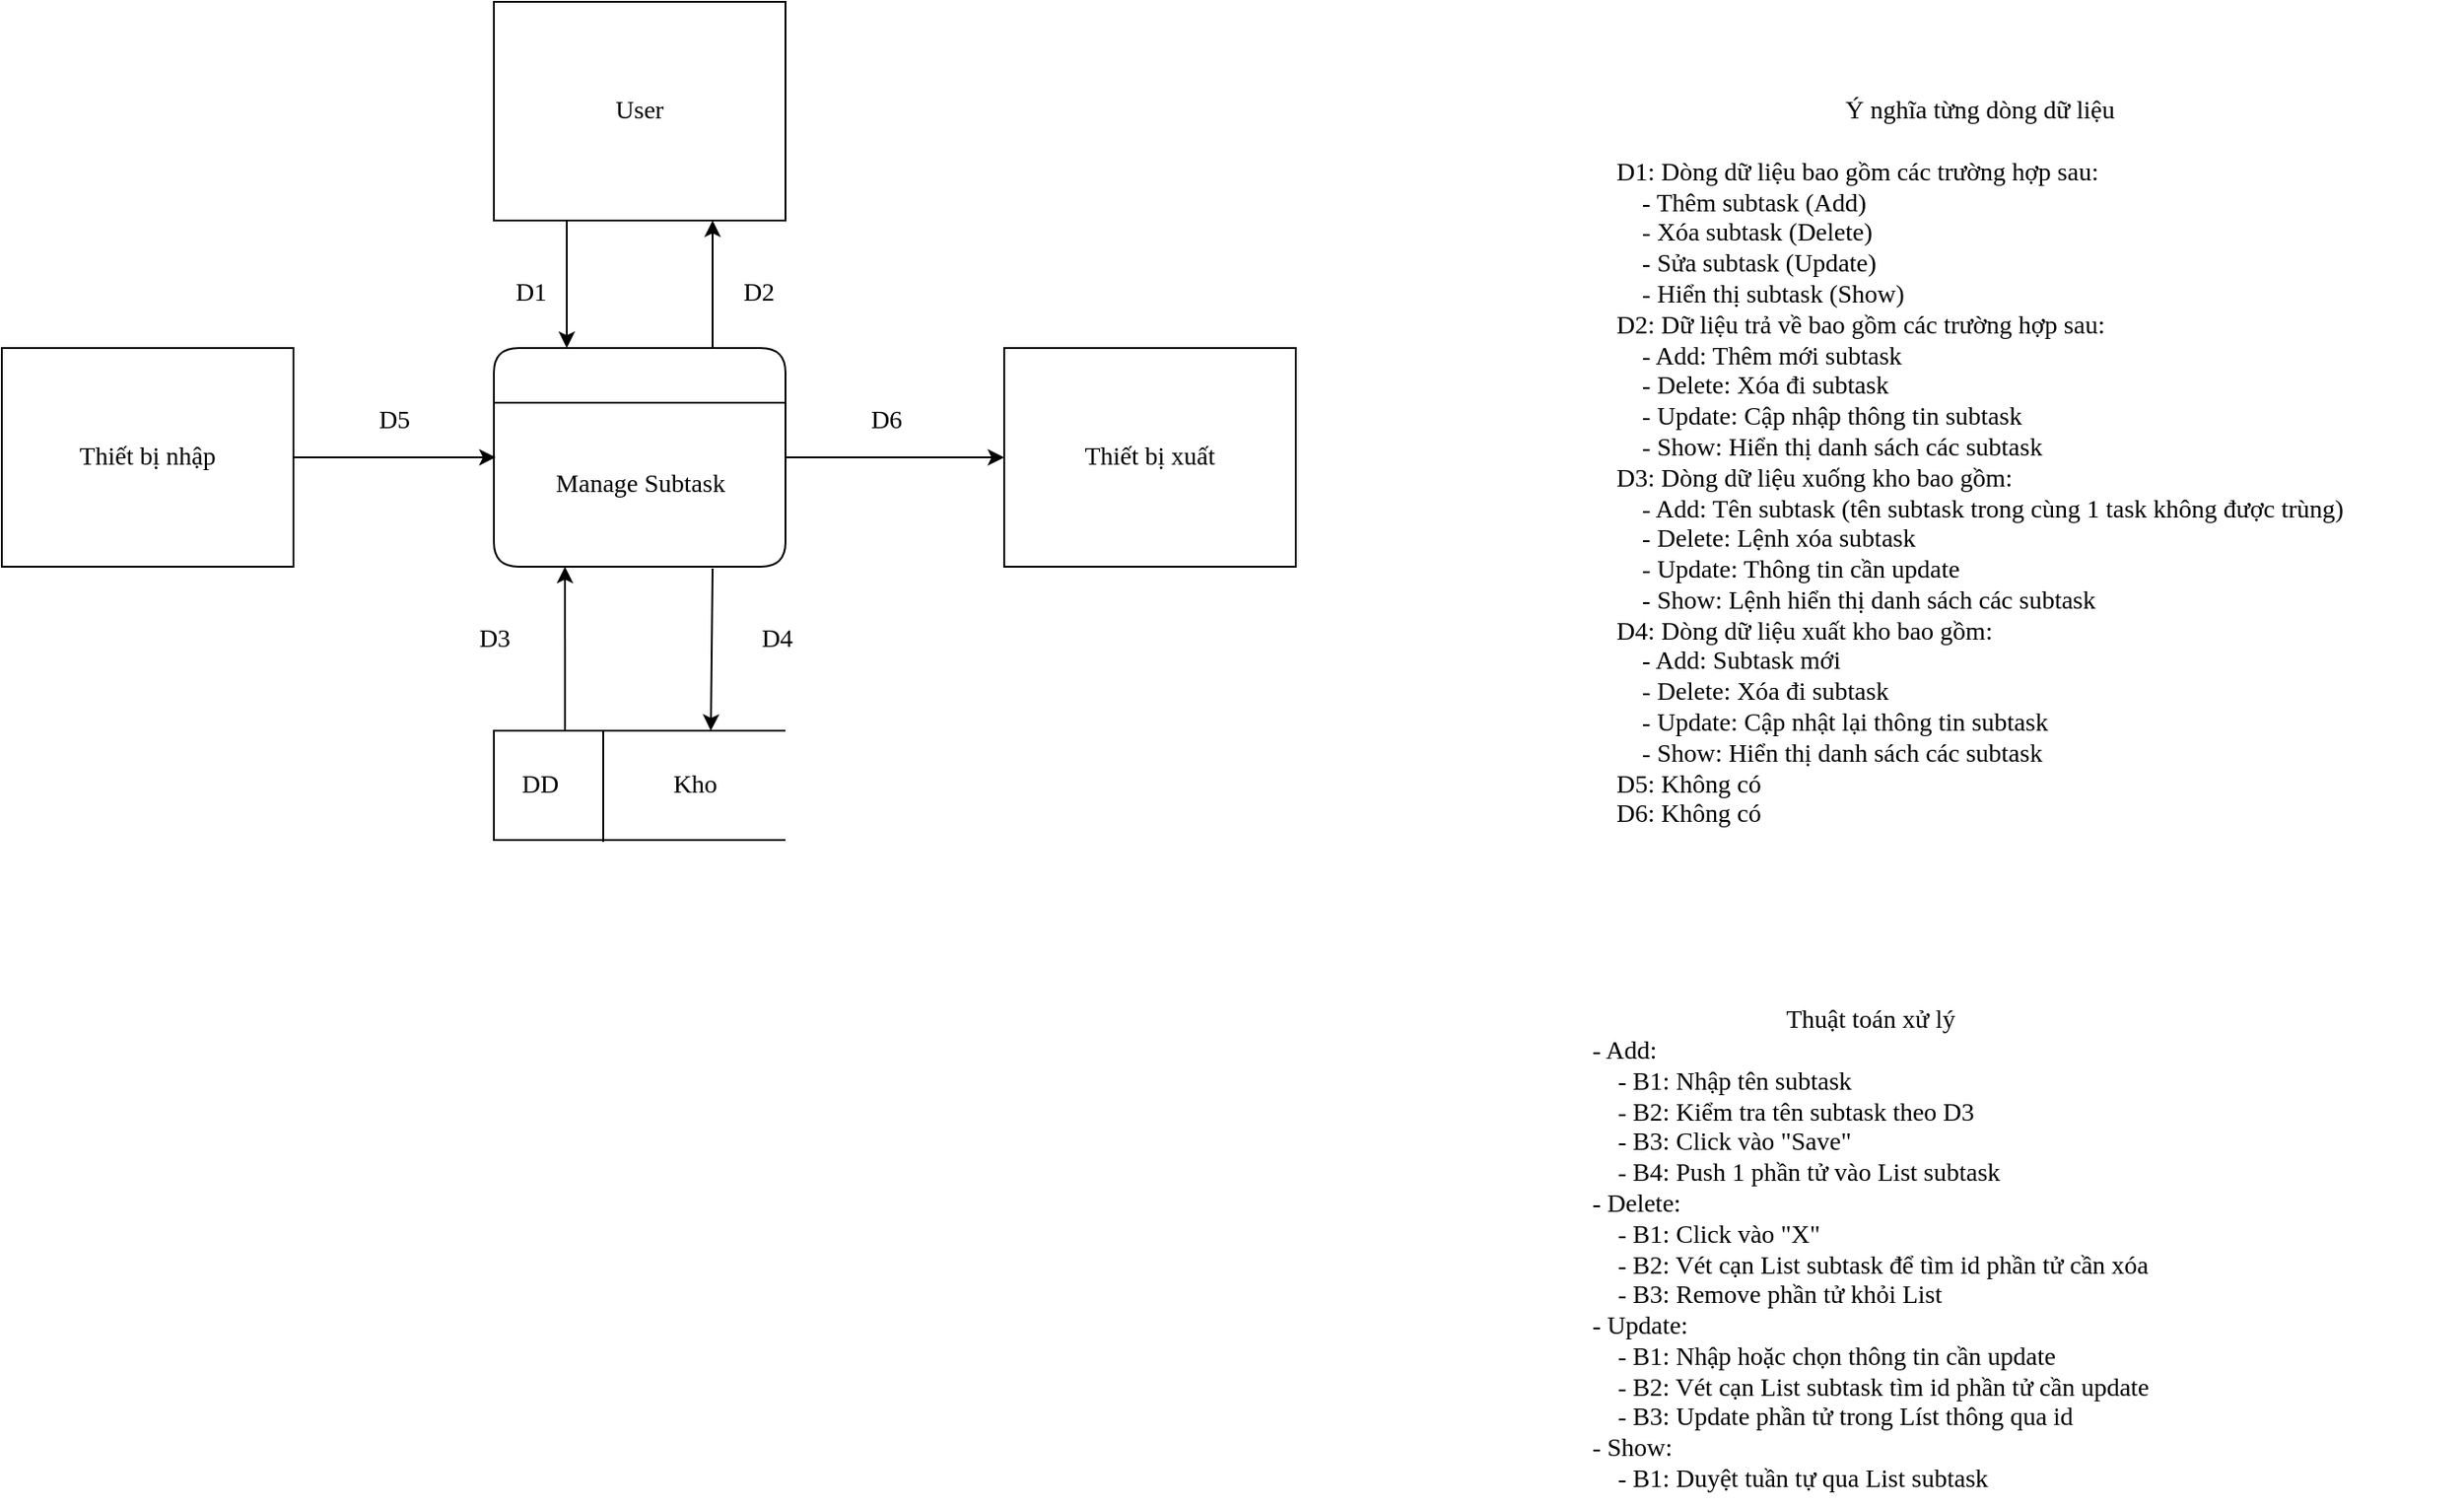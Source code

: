 <mxfile version="13.10.0" type="device"><diagram id="hJg_VlFYVY8wMCM0fwYu" name="Page-1"><mxGraphModel dx="738" dy="508" grid="1" gridSize="10" guides="1" tooltips="1" connect="1" arrows="1" fold="1" page="1" pageScale="1" pageWidth="827" pageHeight="1169" math="0" shadow="0"><root><mxCell id="0"/><mxCell id="1" parent="0"/><mxCell id="F0RuI1Ozf0u4kHyS2Zzj-1" value="" style="swimlane;childLayout=stackLayout;horizontal=1;startSize=30;horizontalStack=0;rounded=1;fontSize=14;fontStyle=0;strokeWidth=1;resizeParent=0;resizeLast=1;shadow=0;align=center;html=1;fontFamily=Verdana;" parent="1" vertex="1"><mxGeometry x="320" y="280" width="160" height="120" as="geometry"/></mxCell><mxCell id="F0RuI1Ozf0u4kHyS2Zzj-2" value="&lt;font style=&quot;font-size: 14px;&quot;&gt;Manage Subtask&lt;/font&gt;" style="text;html=1;align=center;verticalAlign=middle;resizable=0;points=[];autosize=1;fontFamily=Verdana;strokeWidth=1;fontSize=14;" parent="F0RuI1Ozf0u4kHyS2Zzj-1" vertex="1"><mxGeometry y="30" width="160" height="90" as="geometry"/></mxCell><mxCell id="F0RuI1Ozf0u4kHyS2Zzj-3" value="&lt;font style=&quot;font-size: 14px;&quot;&gt;User&lt;/font&gt;" style="rounded=0;whiteSpace=wrap;html=1;strokeWidth=1;fontFamily=Verdana;fontSize=14;" parent="1" vertex="1"><mxGeometry x="320" y="90" width="160" height="120" as="geometry"/></mxCell><mxCell id="F0RuI1Ozf0u4kHyS2Zzj-4" value="&lt;font style=&quot;font-size: 14px;&quot;&gt;Thiết bị xuất&lt;/font&gt;" style="rounded=0;whiteSpace=wrap;html=1;strokeWidth=1;fontFamily=Verdana;fontSize=14;" parent="1" vertex="1"><mxGeometry x="600" y="280" width="160" height="120" as="geometry"/></mxCell><mxCell id="F0RuI1Ozf0u4kHyS2Zzj-5" value="&lt;font style=&quot;font-size: 14px;&quot;&gt;Thiết bị nhập&lt;/font&gt;" style="rounded=0;whiteSpace=wrap;html=1;strokeWidth=1;fontFamily=Verdana;fontSize=14;" parent="1" vertex="1"><mxGeometry x="50" y="280" width="160" height="120" as="geometry"/></mxCell><mxCell id="F0RuI1Ozf0u4kHyS2Zzj-6" value="&amp;nbsp; &amp;nbsp; &amp;nbsp; &amp;nbsp; &amp;nbsp; &amp;nbsp; &amp;nbsp; &amp;nbsp; &amp;nbsp; &amp;nbsp; &amp;nbsp; &amp;nbsp; &amp;nbsp; &amp;nbsp;&amp;nbsp;" style="strokeWidth=1;html=1;shape=mxgraph.flowchart.annotation_1;align=left;pointerEvents=1;fontFamily=Verdana;fontSize=14;" parent="1" vertex="1"><mxGeometry x="320" y="490" width="160" height="60" as="geometry"/></mxCell><mxCell id="F0RuI1Ozf0u4kHyS2Zzj-8" value="&lt;font style=&quot;font-size: 14px&quot;&gt;Kho&lt;/font&gt;" style="text;html=1;align=center;verticalAlign=middle;resizable=0;points=[];autosize=1;fontFamily=Verdana;strokeWidth=1;fontSize=14;" parent="1" vertex="1"><mxGeometry x="410" y="510" width="40" height="20" as="geometry"/></mxCell><mxCell id="F0RuI1Ozf0u4kHyS2Zzj-9" value="" style="endArrow=classic;html=1;fontFamily=Verdana;exitX=0.25;exitY=1;exitDx=0;exitDy=0;entryX=0.25;entryY=0;entryDx=0;entryDy=0;strokeWidth=1;fontSize=14;" parent="1" source="F0RuI1Ozf0u4kHyS2Zzj-3" target="F0RuI1Ozf0u4kHyS2Zzj-1" edge="1"><mxGeometry width="50" height="50" relative="1" as="geometry"><mxPoint x="400" y="380" as="sourcePoint"/><mxPoint x="450" y="330" as="targetPoint"/></mxGeometry></mxCell><mxCell id="F0RuI1Ozf0u4kHyS2Zzj-10" value="" style="endArrow=classic;html=1;fontFamily=Verdana;exitX=0.75;exitY=0;exitDx=0;exitDy=0;entryX=0.75;entryY=1;entryDx=0;entryDy=0;strokeWidth=1;fontSize=14;" parent="1" source="F0RuI1Ozf0u4kHyS2Zzj-1" target="F0RuI1Ozf0u4kHyS2Zzj-3" edge="1"><mxGeometry width="50" height="50" relative="1" as="geometry"><mxPoint x="370" y="220" as="sourcePoint"/><mxPoint x="370" y="290" as="targetPoint"/></mxGeometry></mxCell><mxCell id="F0RuI1Ozf0u4kHyS2Zzj-11" value="" style="endArrow=classic;html=1;fontFamily=Verdana;entryX=0.006;entryY=0.333;entryDx=0;entryDy=0;entryPerimeter=0;exitX=1;exitY=0.5;exitDx=0;exitDy=0;strokeWidth=1;fontSize=14;" parent="1" source="F0RuI1Ozf0u4kHyS2Zzj-5" target="F0RuI1Ozf0u4kHyS2Zzj-2" edge="1"><mxGeometry width="50" height="50" relative="1" as="geometry"><mxPoint x="211" y="311" as="sourcePoint"/><mxPoint x="380" y="300" as="targetPoint"/></mxGeometry></mxCell><mxCell id="F0RuI1Ozf0u4kHyS2Zzj-12" value="" style="endArrow=classic;html=1;fontFamily=Verdana;exitX=1;exitY=0.333;exitDx=0;exitDy=0;entryX=0;entryY=0.5;entryDx=0;entryDy=0;exitPerimeter=0;strokeWidth=1;fontSize=14;" parent="1" source="F0RuI1Ozf0u4kHyS2Zzj-2" target="F0RuI1Ozf0u4kHyS2Zzj-4" edge="1"><mxGeometry width="50" height="50" relative="1" as="geometry"><mxPoint x="390" y="240" as="sourcePoint"/><mxPoint x="390" y="310" as="targetPoint"/></mxGeometry></mxCell><mxCell id="F0RuI1Ozf0u4kHyS2Zzj-13" value="" style="endArrow=classic;html=1;fontFamily=Verdana;exitX=0.75;exitY=1.011;exitDx=0;exitDy=0;exitPerimeter=0;entryX=0.744;entryY=0;entryDx=0;entryDy=0;entryPerimeter=0;strokeWidth=1;fontSize=14;" parent="1" source="F0RuI1Ozf0u4kHyS2Zzj-2" target="F0RuI1Ozf0u4kHyS2Zzj-6" edge="1"><mxGeometry width="50" height="50" relative="1" as="geometry"><mxPoint x="400" y="250" as="sourcePoint"/><mxPoint x="436" y="488" as="targetPoint"/></mxGeometry></mxCell><mxCell id="F0RuI1Ozf0u4kHyS2Zzj-14" value="" style="endArrow=classic;html=1;fontFamily=Verdana;exitX=0.244;exitY=0;exitDx=0;exitDy=0;exitPerimeter=0;strokeWidth=1;fontSize=14;" parent="1" source="F0RuI1Ozf0u4kHyS2Zzj-6" edge="1"><mxGeometry width="50" height="50" relative="1" as="geometry"><mxPoint x="359" y="485" as="sourcePoint"/><mxPoint x="359" y="400" as="targetPoint"/></mxGeometry></mxCell><mxCell id="F0RuI1Ozf0u4kHyS2Zzj-15" value="&lt;div style=&quot;font-size: 14px;&quot;&gt;&lt;font style=&quot;font-size: 14px;&quot;&gt;D1&lt;/font&gt;&lt;/div&gt;" style="text;html=1;align=center;verticalAlign=middle;resizable=0;points=[];autosize=1;fontFamily=Verdana;strokeWidth=1;fontSize=14;" parent="1" vertex="1"><mxGeometry x="320" y="240" width="40" height="20" as="geometry"/></mxCell><mxCell id="F0RuI1Ozf0u4kHyS2Zzj-16" value="&lt;div style=&quot;font-size: 14px;&quot;&gt;&lt;font style=&quot;font-size: 14px;&quot;&gt;D4&lt;/font&gt;&lt;/div&gt;" style="text;html=1;align=center;verticalAlign=middle;resizable=0;points=[];autosize=1;fontFamily=Verdana;strokeWidth=1;fontSize=14;" parent="1" vertex="1"><mxGeometry x="455" y="430" width="40" height="20" as="geometry"/></mxCell><mxCell id="F0RuI1Ozf0u4kHyS2Zzj-17" value="&lt;div style=&quot;font-size: 14px;&quot;&gt;&lt;font style=&quot;font-size: 14px;&quot;&gt;D3&lt;/font&gt;&lt;/div&gt;" style="text;html=1;align=center;verticalAlign=middle;resizable=0;points=[];autosize=1;fontFamily=Verdana;strokeWidth=1;fontSize=14;" parent="1" vertex="1"><mxGeometry x="300" y="430" width="40" height="20" as="geometry"/></mxCell><mxCell id="F0RuI1Ozf0u4kHyS2Zzj-18" value="&lt;div style=&quot;font-size: 14px;&quot;&gt;&lt;font style=&quot;font-size: 14px;&quot;&gt;D6&lt;/font&gt;&lt;/div&gt;" style="text;html=1;align=center;verticalAlign=middle;resizable=0;points=[];autosize=1;fontFamily=Verdana;strokeWidth=1;fontSize=14;" parent="1" vertex="1"><mxGeometry x="515" y="310" width="40" height="20" as="geometry"/></mxCell><mxCell id="F0RuI1Ozf0u4kHyS2Zzj-19" value="&lt;div style=&quot;font-size: 14px;&quot;&gt;&lt;font style=&quot;font-size: 14px;&quot;&gt;D5&lt;/font&gt;&lt;/div&gt;" style="text;html=1;align=center;verticalAlign=middle;resizable=0;points=[];autosize=1;fontFamily=Verdana;strokeWidth=1;fontSize=14;" parent="1" vertex="1"><mxGeometry x="245" y="310" width="40" height="20" as="geometry"/></mxCell><mxCell id="F0RuI1Ozf0u4kHyS2Zzj-20" value="&lt;div style=&quot;font-size: 14px;&quot;&gt;&lt;font style=&quot;font-size: 14px;&quot;&gt;D2&lt;/font&gt;&lt;/div&gt;" style="text;html=1;align=center;verticalAlign=middle;resizable=0;points=[];autosize=1;fontFamily=Verdana;strokeWidth=1;fontSize=14;" parent="1" vertex="1"><mxGeometry x="445" y="240" width="40" height="20" as="geometry"/></mxCell><mxCell id="F0RuI1Ozf0u4kHyS2Zzj-21" value="&lt;div style=&quot;font-size: 14px;&quot;&gt;&lt;font style=&quot;font-size: 14px;&quot;&gt;Ý nghĩa từng dòng dữ liệu&lt;/font&gt;&lt;/div&gt;&lt;div align=&quot;left&quot; style=&quot;font-size: 14px;&quot;&gt;&lt;font style=&quot;font-size: 14px;&quot;&gt;&lt;br style=&quot;font-size: 14px;&quot;&gt;&lt;/font&gt;&lt;/div&gt;&lt;div align=&quot;left&quot; style=&quot;font-size: 14px;&quot;&gt;&lt;font style=&quot;font-size: 14px;&quot;&gt;D1: Dòng dữ liệu bao gồm các trường hợp sau:&lt;/font&gt;&lt;/div&gt;&lt;div align=&quot;left&quot; style=&quot;font-size: 14px;&quot;&gt;&lt;font style=&quot;font-size: 14px;&quot;&gt;&amp;nbsp;&amp;nbsp;&amp;nbsp; - Thêm subtask (Add)&lt;br style=&quot;font-size: 14px;&quot;&gt;&lt;/font&gt;&lt;/div&gt;&lt;div align=&quot;left&quot; style=&quot;font-size: 14px;&quot;&gt;&lt;font style=&quot;font-size: 14px;&quot;&gt;&amp;nbsp;&amp;nbsp;&amp;nbsp; - Xóa subtask (Delete)&lt;br style=&quot;font-size: 14px;&quot;&gt;&lt;/font&gt;&lt;/div&gt;&lt;div align=&quot;left&quot; style=&quot;font-size: 14px;&quot;&gt;&lt;font style=&quot;font-size: 14px;&quot;&gt;&amp;nbsp;&amp;nbsp;&amp;nbsp; - Sửa subtask (Update)&lt;/font&gt;&lt;/div&gt;&lt;div align=&quot;left&quot; style=&quot;font-size: 14px;&quot;&gt;&lt;font style=&quot;font-size: 14px;&quot;&gt;&amp;nbsp;&amp;nbsp;&amp;nbsp; - Hiển thị subtask (Show)&lt;br style=&quot;font-size: 14px;&quot;&gt;&lt;/font&gt;&lt;/div&gt;&lt;div align=&quot;left&quot; style=&quot;font-size: 14px;&quot;&gt;&lt;font style=&quot;font-size: 14px;&quot;&gt;D2: Dữ liệu trả về bao gồm các trường hợp sau:&lt;/font&gt;&lt;/div&gt;&lt;div align=&quot;left&quot; style=&quot;font-size: 14px;&quot;&gt;&lt;font style=&quot;font-size: 14px;&quot;&gt;&amp;nbsp;&amp;nbsp;&amp;nbsp; - Add: Thêm mới subtask&lt;br style=&quot;font-size: 14px;&quot;&gt;&lt;/font&gt;&lt;/div&gt;&lt;div align=&quot;left&quot; style=&quot;font-size: 14px;&quot;&gt;&lt;font style=&quot;font-size: 14px;&quot;&gt;&amp;nbsp;&amp;nbsp;&amp;nbsp; - Delete: Xóa đi subtask&lt;br style=&quot;font-size: 14px;&quot;&gt;&lt;/font&gt;&lt;/div&gt;&lt;div align=&quot;left&quot; style=&quot;font-size: 14px;&quot;&gt;&lt;font style=&quot;font-size: 14px;&quot;&gt;&amp;nbsp;&amp;nbsp;&amp;nbsp; - Update: Cập nhập thông tin subtask&lt;br style=&quot;font-size: 14px;&quot;&gt;&lt;/font&gt;&lt;/div&gt;&lt;div align=&quot;left&quot; style=&quot;font-size: 14px;&quot;&gt;&lt;font style=&quot;font-size: 14px;&quot;&gt;&amp;nbsp;&amp;nbsp;&amp;nbsp; - Show: Hiển thị danh sách các subtask&lt;br style=&quot;font-size: 14px;&quot;&gt;&lt;/font&gt;&lt;/div&gt;&lt;div align=&quot;left&quot; style=&quot;font-size: 14px;&quot;&gt;&lt;font style=&quot;font-size: 14px;&quot;&gt;D3: Dòng dữ liệu xuống kho bao gồm:&lt;/font&gt;&lt;/div&gt;&lt;div align=&quot;left&quot; style=&quot;font-size: 14px;&quot;&gt;&lt;font style=&quot;font-size: 14px;&quot;&gt;&amp;nbsp;&amp;nbsp;&amp;nbsp; - Add: Tên subtask (tên subtask trong cùng 1 task không được trùng)&lt;br style=&quot;font-size: 14px;&quot;&gt;&lt;/font&gt;&lt;/div&gt;&lt;div align=&quot;left&quot; style=&quot;font-size: 14px;&quot;&gt;&lt;font style=&quot;font-size: 14px;&quot;&gt;&amp;nbsp;&amp;nbsp;&amp;nbsp; - Delete: Lệnh xóa subtask&lt;br style=&quot;font-size: 14px;&quot;&gt;&lt;/font&gt;&lt;/div&gt;&lt;div align=&quot;left&quot; style=&quot;font-size: 14px;&quot;&gt;&lt;font style=&quot;font-size: 14px;&quot;&gt;&amp;nbsp;&amp;nbsp;&amp;nbsp; - Update: Thông tin cần update&lt;/font&gt;&lt;/div&gt;&lt;div align=&quot;left&quot; style=&quot;font-size: 14px;&quot;&gt;&lt;font style=&quot;font-size: 14px;&quot;&gt;&amp;nbsp;&amp;nbsp;&amp;nbsp; - Show: Lệnh hiển thị danh sách các subtask&lt;br style=&quot;font-size: 14px;&quot;&gt;&lt;/font&gt;&lt;/div&gt;&lt;div align=&quot;left&quot; style=&quot;font-size: 14px;&quot;&gt;&lt;font style=&quot;font-size: 14px;&quot;&gt;D4: Dòng dữ liệu xuất kho bao gồm:&lt;/font&gt;&lt;/div&gt;&lt;div align=&quot;left&quot; style=&quot;font-size: 14px;&quot;&gt;&lt;font style=&quot;font-size: 14px;&quot;&gt;&amp;nbsp;&amp;nbsp;&amp;nbsp; - Add: Subtask mới&lt;br style=&quot;font-size: 14px;&quot;&gt;&lt;/font&gt;&lt;/div&gt;&lt;div align=&quot;left&quot; style=&quot;font-size: 14px;&quot;&gt;&lt;font style=&quot;font-size: 14px;&quot;&gt;&amp;nbsp;&amp;nbsp;&amp;nbsp; - Delete: Xóa đi subtask&lt;br style=&quot;font-size: 14px;&quot;&gt;&lt;/font&gt;&lt;/div&gt;&lt;div align=&quot;left&quot; style=&quot;font-size: 14px;&quot;&gt;&lt;font style=&quot;font-size: 14px;&quot;&gt;&amp;nbsp;&amp;nbsp;&amp;nbsp; - Update: Cập nhật lại thông tin subtask&lt;br style=&quot;font-size: 14px;&quot;&gt;&lt;/font&gt;&lt;/div&gt;&lt;div align=&quot;left&quot; style=&quot;font-size: 14px;&quot;&gt;&lt;font style=&quot;font-size: 14px;&quot;&gt;&amp;nbsp;&amp;nbsp;&amp;nbsp; - Show: Hiển thị danh sách các subtask&lt;br style=&quot;font-size: 14px;&quot;&gt;&lt;/font&gt;&lt;/div&gt;&lt;div align=&quot;left&quot; style=&quot;font-size: 14px;&quot;&gt;&lt;font style=&quot;font-size: 14px;&quot;&gt;D5: Không có&lt;/font&gt;&lt;/div&gt;&lt;div align=&quot;left&quot; style=&quot;font-size: 14px;&quot;&gt;&lt;font style=&quot;font-size: 14px;&quot;&gt;D6: Không có&lt;br style=&quot;font-size: 14px;&quot;&gt;&lt;/font&gt;&lt;/div&gt;&lt;div style=&quot;font-size: 14px;&quot;&gt;&lt;br style=&quot;font-size: 14px;&quot;&gt;&lt;/div&gt;&lt;div align=&quot;left&quot; style=&quot;font-size: 14px;&quot;&gt;&lt;br style=&quot;font-size: 14px;&quot;&gt;&lt;/div&gt;" style="text;html=1;align=center;verticalAlign=middle;resizable=0;points=[];autosize=1;strokeWidth=1;fontFamily=Verdana;fontSize=14;" parent="1" vertex="1"><mxGeometry x="870" y="135" width="530" height="450" as="geometry"/></mxCell><mxCell id="F0RuI1Ozf0u4kHyS2Zzj-22" value="&lt;div style=&quot;font-size: 14px;&quot;&gt;&lt;font style=&quot;font-size: 14px;&quot;&gt;Thuật toán xử lý&lt;/font&gt;&lt;/div&gt;&lt;div align=&quot;left&quot; style=&quot;font-size: 14px;&quot;&gt;&lt;font style=&quot;font-size: 14px;&quot;&gt;- Add:&lt;/font&gt;&lt;/div&gt;&lt;div align=&quot;left&quot; style=&quot;font-size: 14px;&quot;&gt;&lt;font style=&quot;font-size: 14px;&quot;&gt;&amp;nbsp;&amp;nbsp;&amp;nbsp; - B1: Nhập tên subtask&lt;br style=&quot;font-size: 14px;&quot;&gt;&lt;/font&gt;&lt;/div&gt;&lt;div align=&quot;left&quot; style=&quot;font-size: 14px;&quot;&gt;&lt;font style=&quot;font-size: 14px;&quot;&gt;&amp;nbsp;&amp;nbsp;&amp;nbsp; - B2: Kiểm tra tên subtask theo D3&lt;br style=&quot;font-size: 14px;&quot;&gt;&lt;/font&gt;&lt;/div&gt;&lt;div align=&quot;left&quot; style=&quot;font-size: 14px;&quot;&gt;&lt;font style=&quot;font-size: 14px;&quot;&gt;&amp;nbsp;&amp;nbsp;&amp;nbsp; - B3: Click vào &quot;Save&quot;&lt;br style=&quot;font-size: 14px;&quot;&gt;&lt;/font&gt;&lt;/div&gt;&lt;div align=&quot;left&quot; style=&quot;font-size: 14px;&quot;&gt;&lt;font style=&quot;font-size: 14px;&quot;&gt;&amp;nbsp;&amp;nbsp;&amp;nbsp; - B4: Push 1 phần tử vào List subtask&lt;br style=&quot;font-size: 14px;&quot;&gt;&lt;/font&gt;&lt;/div&gt;&lt;div align=&quot;left&quot; style=&quot;font-size: 14px;&quot;&gt;&lt;font style=&quot;font-size: 14px;&quot;&gt;- Delete:&lt;/font&gt;&lt;/div&gt;&lt;div align=&quot;left&quot; style=&quot;font-size: 14px;&quot;&gt;&lt;font style=&quot;font-size: 14px;&quot;&gt;&amp;nbsp;&amp;nbsp;&amp;nbsp; - B1: Click vào &quot;X&quot;&lt;br style=&quot;font-size: 14px;&quot;&gt;&lt;/font&gt;&lt;/div&gt;&lt;div align=&quot;left&quot; style=&quot;font-size: 14px;&quot;&gt;&lt;font style=&quot;font-size: 14px;&quot;&gt;&amp;nbsp;&amp;nbsp;&amp;nbsp; - B2: Vét cạn List subtask để tìm id phần tử cần xóa&lt;/font&gt;&lt;/div&gt;&lt;div align=&quot;left&quot; style=&quot;font-size: 14px;&quot;&gt;&lt;font style=&quot;font-size: 14px;&quot;&gt;&amp;nbsp;&amp;nbsp;&amp;nbsp; - B3: Remove phần tử khỏi List&lt;/font&gt;&lt;/div&gt;&lt;div align=&quot;left&quot; style=&quot;font-size: 14px;&quot;&gt;&lt;font style=&quot;font-size: 14px;&quot;&gt;- Update:&lt;/font&gt;&lt;/div&gt;&lt;div align=&quot;left&quot; style=&quot;font-size: 14px;&quot;&gt;&lt;font style=&quot;font-size: 14px;&quot;&gt;&amp;nbsp;&amp;nbsp;&amp;nbsp; - B1: Nhập hoặc chọn thông tin cần update&lt;br style=&quot;font-size: 14px;&quot;&gt;&lt;/font&gt;&lt;/div&gt;&lt;div align=&quot;left&quot; style=&quot;font-size: 14px;&quot;&gt;&lt;font style=&quot;font-size: 14px;&quot;&gt;&amp;nbsp;&amp;nbsp;&amp;nbsp; - B2: Vét cạn List subtask tìm id phần tử cần update&lt;/font&gt;&lt;/div&gt;&lt;div align=&quot;left&quot; style=&quot;font-size: 14px;&quot;&gt;&lt;font style=&quot;font-size: 14px;&quot;&gt;&amp;nbsp;&amp;nbsp;&amp;nbsp; - B3: Update phần tử trong Líst thông qua id&lt;br style=&quot;font-size: 14px;&quot;&gt;&lt;/font&gt;&lt;/div&gt;&lt;div align=&quot;left&quot; style=&quot;font-size: 14px;&quot;&gt;&lt;font style=&quot;font-size: 14px;&quot;&gt;- Show:&lt;/font&gt;&lt;/div&gt;&lt;div align=&quot;left&quot; style=&quot;font-size: 14px;&quot;&gt;&lt;font style=&quot;font-size: 14px;&quot;&gt;&amp;nbsp;&amp;nbsp;&amp;nbsp; - B1: Duyệt tuần tự qua List subtask&lt;br style=&quot;font-size: 14px;&quot;&gt;&lt;/font&gt;&lt;/div&gt;" style="text;html=1;align=center;verticalAlign=middle;resizable=0;points=[];autosize=1;strokeWidth=1;fontFamily=Verdana;fontSize=14;" parent="1" vertex="1"><mxGeometry x="870" y="635" width="410" height="280" as="geometry"/></mxCell><mxCell id="F0RuI1Ozf0u4kHyS2Zzj-23" value="" style="endArrow=none;html=1;strokeWidth=1;fontFamily=Verdana;fontSize=14;exitX=0.375;exitY=1.017;exitDx=0;exitDy=0;exitPerimeter=0;" parent="1" source="F0RuI1Ozf0u4kHyS2Zzj-6" edge="1"><mxGeometry width="50" height="50" relative="1" as="geometry"><mxPoint x="330" y="540" as="sourcePoint"/><mxPoint x="380" y="490" as="targetPoint"/></mxGeometry></mxCell><mxCell id="F0RuI1Ozf0u4kHyS2Zzj-24" value="&lt;font style=&quot;font-size: 14px&quot;&gt;DD&lt;/font&gt;" style="text;html=1;align=center;verticalAlign=middle;resizable=0;points=[];autosize=1;fontFamily=Verdana;strokeWidth=1;fontSize=14;" parent="1" vertex="1"><mxGeometry x="325" y="510" width="40" height="20" as="geometry"/></mxCell></root></mxGraphModel></diagram></mxfile>